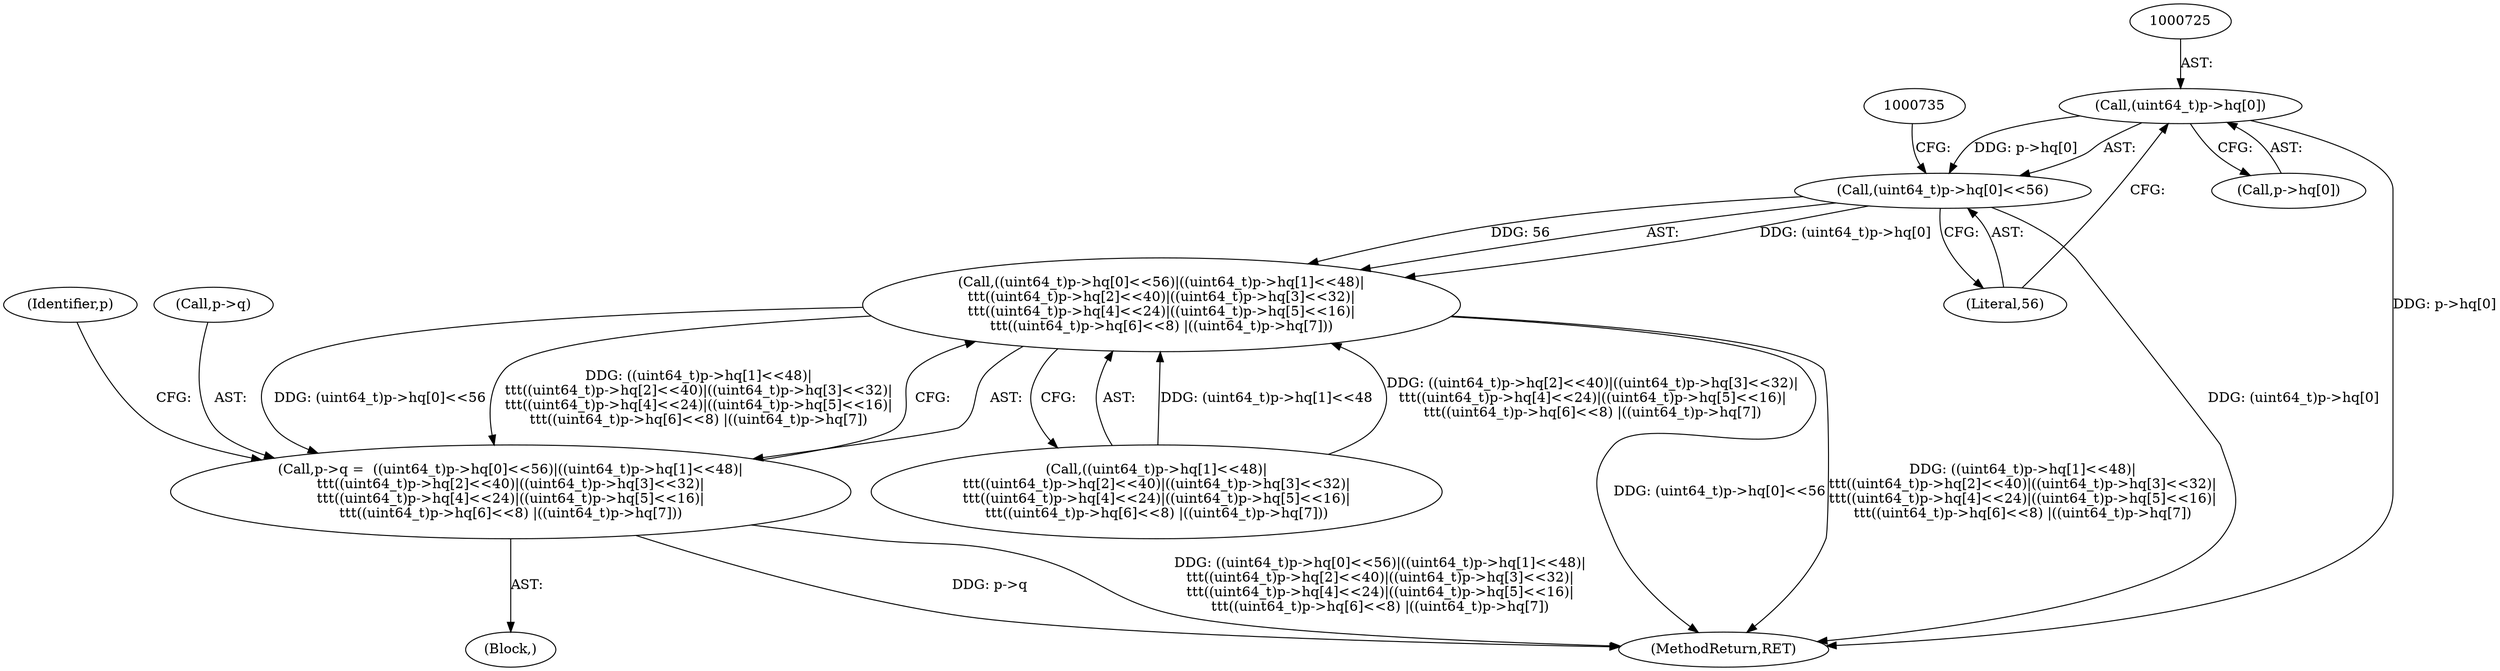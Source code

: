digraph "0_file_27a14bc7ba285a0a5ebfdb55e54001aa11932b08@array" {
"1000724" [label="(Call,(uint64_t)p->hq[0])"];
"1000723" [label="(Call,(uint64_t)p->hq[0]<<56)"];
"1000722" [label="(Call,((uint64_t)p->hq[0]<<56)|((uint64_t)p->hq[1]<<48)|\n\t\t\t((uint64_t)p->hq[2]<<40)|((uint64_t)p->hq[3]<<32)|\n\t\t\t((uint64_t)p->hq[4]<<24)|((uint64_t)p->hq[5]<<16)|\n\t\t\t((uint64_t)p->hq[6]<<8) |((uint64_t)p->hq[7]))"];
"1000718" [label="(Call,p->q =  ((uint64_t)p->hq[0]<<56)|((uint64_t)p->hq[1]<<48)|\n\t\t\t((uint64_t)p->hq[2]<<40)|((uint64_t)p->hq[3]<<32)|\n\t\t\t((uint64_t)p->hq[4]<<24)|((uint64_t)p->hq[5]<<16)|\n\t\t\t((uint64_t)p->hq[6]<<8) |((uint64_t)p->hq[7]))"];
"1000724" [label="(Call,(uint64_t)p->hq[0])"];
"1000718" [label="(Call,p->q =  ((uint64_t)p->hq[0]<<56)|((uint64_t)p->hq[1]<<48)|\n\t\t\t((uint64_t)p->hq[2]<<40)|((uint64_t)p->hq[3]<<32)|\n\t\t\t((uint64_t)p->hq[4]<<24)|((uint64_t)p->hq[5]<<16)|\n\t\t\t((uint64_t)p->hq[6]<<8) |((uint64_t)p->hq[7]))"];
"1000800" [label="(Identifier,p)"];
"1000731" [label="(Literal,56)"];
"1000719" [label="(Call,p->q)"];
"1000908" [label="(MethodReturn,RET)"];
"1000732" [label="(Call,((uint64_t)p->hq[1]<<48)|\n\t\t\t((uint64_t)p->hq[2]<<40)|((uint64_t)p->hq[3]<<32)|\n\t\t\t((uint64_t)p->hq[4]<<24)|((uint64_t)p->hq[5]<<16)|\n\t\t\t((uint64_t)p->hq[6]<<8) |((uint64_t)p->hq[7]))"];
"1000723" [label="(Call,(uint64_t)p->hq[0]<<56)"];
"1000722" [label="(Call,((uint64_t)p->hq[0]<<56)|((uint64_t)p->hq[1]<<48)|\n\t\t\t((uint64_t)p->hq[2]<<40)|((uint64_t)p->hq[3]<<32)|\n\t\t\t((uint64_t)p->hq[4]<<24)|((uint64_t)p->hq[5]<<16)|\n\t\t\t((uint64_t)p->hq[6]<<8) |((uint64_t)p->hq[7]))"];
"1000726" [label="(Call,p->hq[0])"];
"1000123" [label="(Block,)"];
"1000724" -> "1000723"  [label="AST: "];
"1000724" -> "1000726"  [label="CFG: "];
"1000725" -> "1000724"  [label="AST: "];
"1000726" -> "1000724"  [label="AST: "];
"1000731" -> "1000724"  [label="CFG: "];
"1000724" -> "1000908"  [label="DDG: p->hq[0]"];
"1000724" -> "1000723"  [label="DDG: p->hq[0]"];
"1000723" -> "1000722"  [label="AST: "];
"1000723" -> "1000731"  [label="CFG: "];
"1000731" -> "1000723"  [label="AST: "];
"1000735" -> "1000723"  [label="CFG: "];
"1000723" -> "1000908"  [label="DDG: (uint64_t)p->hq[0]"];
"1000723" -> "1000722"  [label="DDG: (uint64_t)p->hq[0]"];
"1000723" -> "1000722"  [label="DDG: 56"];
"1000722" -> "1000718"  [label="AST: "];
"1000722" -> "1000732"  [label="CFG: "];
"1000732" -> "1000722"  [label="AST: "];
"1000718" -> "1000722"  [label="CFG: "];
"1000722" -> "1000908"  [label="DDG: (uint64_t)p->hq[0]<<56"];
"1000722" -> "1000908"  [label="DDG: ((uint64_t)p->hq[1]<<48)|\n\t\t\t((uint64_t)p->hq[2]<<40)|((uint64_t)p->hq[3]<<32)|\n\t\t\t((uint64_t)p->hq[4]<<24)|((uint64_t)p->hq[5]<<16)|\n\t\t\t((uint64_t)p->hq[6]<<8) |((uint64_t)p->hq[7])"];
"1000722" -> "1000718"  [label="DDG: (uint64_t)p->hq[0]<<56"];
"1000722" -> "1000718"  [label="DDG: ((uint64_t)p->hq[1]<<48)|\n\t\t\t((uint64_t)p->hq[2]<<40)|((uint64_t)p->hq[3]<<32)|\n\t\t\t((uint64_t)p->hq[4]<<24)|((uint64_t)p->hq[5]<<16)|\n\t\t\t((uint64_t)p->hq[6]<<8) |((uint64_t)p->hq[7])"];
"1000732" -> "1000722"  [label="DDG: (uint64_t)p->hq[1]<<48"];
"1000732" -> "1000722"  [label="DDG: ((uint64_t)p->hq[2]<<40)|((uint64_t)p->hq[3]<<32)|\n\t\t\t((uint64_t)p->hq[4]<<24)|((uint64_t)p->hq[5]<<16)|\n\t\t\t((uint64_t)p->hq[6]<<8) |((uint64_t)p->hq[7])"];
"1000718" -> "1000123"  [label="AST: "];
"1000719" -> "1000718"  [label="AST: "];
"1000800" -> "1000718"  [label="CFG: "];
"1000718" -> "1000908"  [label="DDG: p->q"];
"1000718" -> "1000908"  [label="DDG: ((uint64_t)p->hq[0]<<56)|((uint64_t)p->hq[1]<<48)|\n\t\t\t((uint64_t)p->hq[2]<<40)|((uint64_t)p->hq[3]<<32)|\n\t\t\t((uint64_t)p->hq[4]<<24)|((uint64_t)p->hq[5]<<16)|\n\t\t\t((uint64_t)p->hq[6]<<8) |((uint64_t)p->hq[7])"];
}
